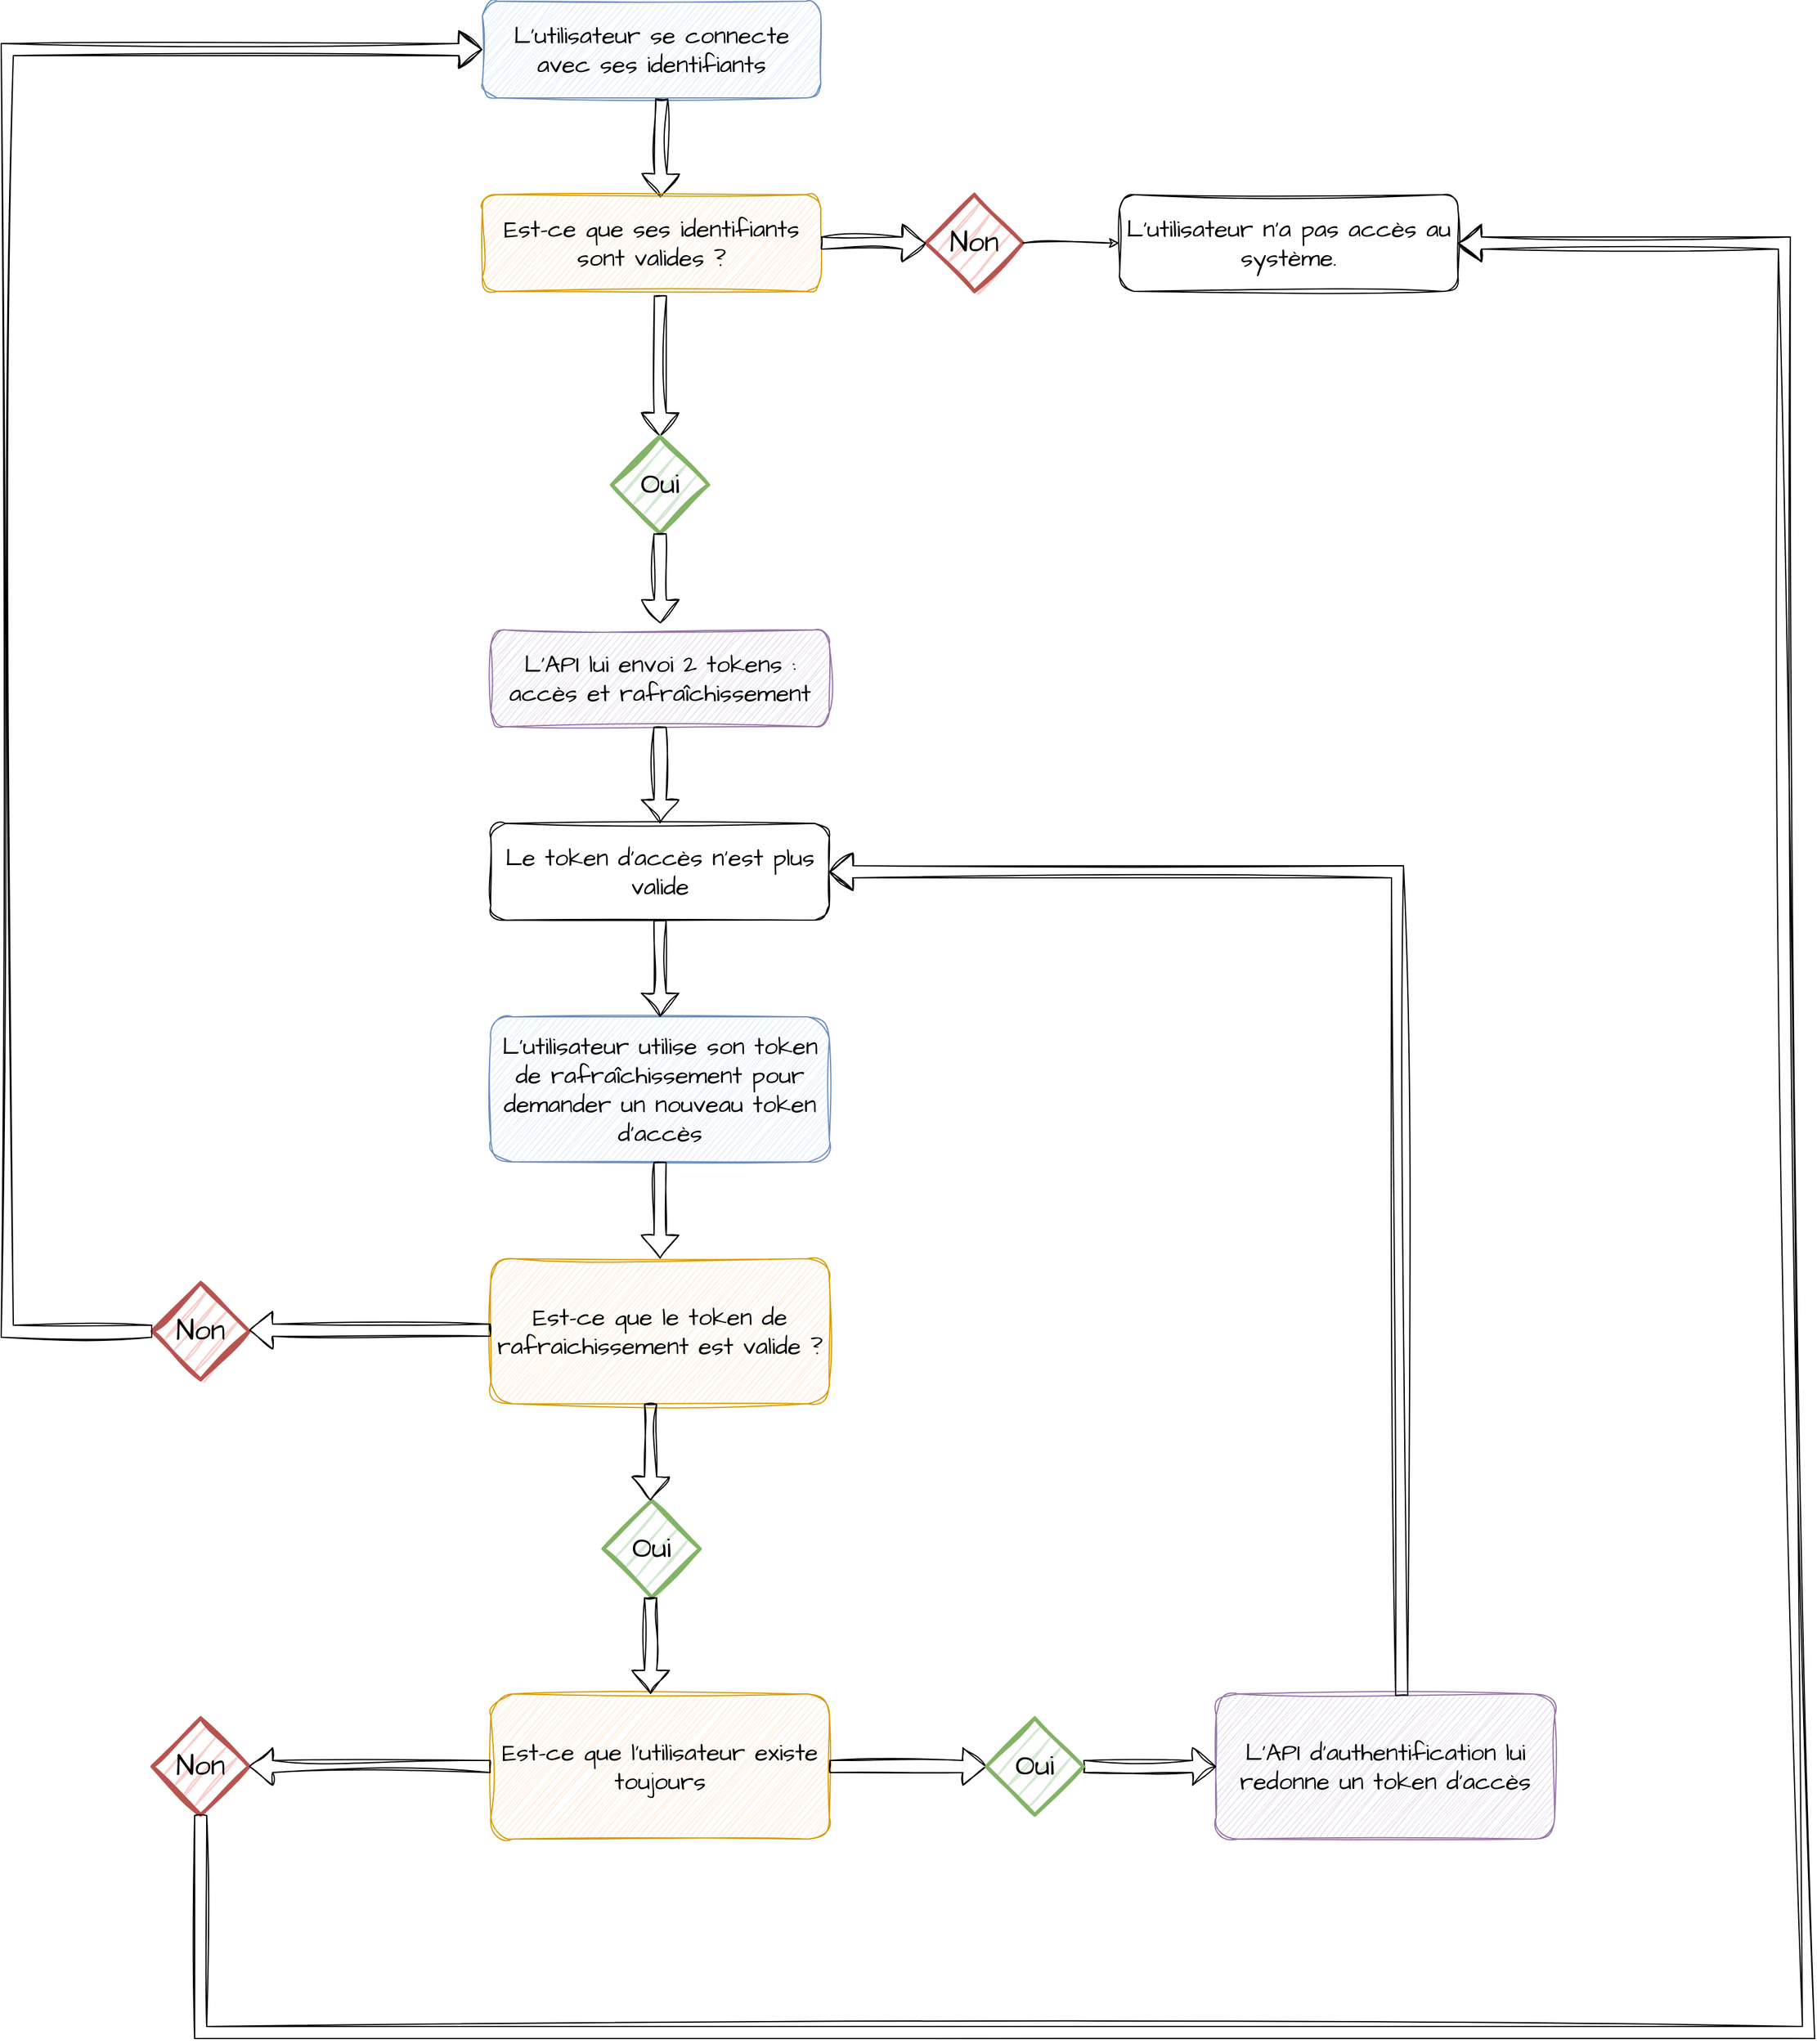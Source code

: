 <mxfile version="21.2.4" type="device">
  <diagram name="Page-1" id="b3_rmUjKcA8r_ARUdAtH">
    <mxGraphModel dx="4175" dy="2759" grid="1" gridSize="10" guides="1" tooltips="1" connect="1" arrows="1" fold="1" page="1" pageScale="1" pageWidth="827" pageHeight="1169" math="0" shadow="0">
      <root>
        <mxCell id="0" />
        <mxCell id="1" parent="0" />
        <mxCell id="243QyRulBXpM2tCjIqUp-84" value="&lt;div&gt;L&#39;utilisateur se connecte avec ses identifiants&lt;br&gt;&lt;/div&gt;" style="rounded=1;whiteSpace=wrap;html=1;hachureGap=4;fontFamily=Architects Daughter;fontSource=https%3A%2F%2Ffonts.googleapis.com%2Fcss%3Ffamily%3DArchitects%2BDaughter;fontSize=20;sketch=1;curveFitting=1;jiggle=2;fillColor=#dae8fc;strokeColor=#6c8ebf;" parent="1" vertex="1">
          <mxGeometry x="233" y="-360" width="280" height="80" as="geometry" />
        </mxCell>
        <mxCell id="243QyRulBXpM2tCjIqUp-85" value="Le token d&#39;accès n&#39;est plus valide" style="rounded=1;whiteSpace=wrap;html=1;hachureGap=4;fontFamily=Architects Daughter;fontSource=https%3A%2F%2Ffonts.googleapis.com%2Fcss%3Ffamily%3DArchitects%2BDaughter;fontSize=20;sketch=1;curveFitting=1;jiggle=2;" parent="1" vertex="1">
          <mxGeometry x="240" y="320" width="280" height="80" as="geometry" />
        </mxCell>
        <mxCell id="243QyRulBXpM2tCjIqUp-87" value="" style="endArrow=classic;html=1;rounded=1;hachureGap=4;fontFamily=Architects Daughter;fontSource=https%3A%2F%2Ffonts.googleapis.com%2Fcss%3Ffamily%3DArchitects%2BDaughter;fontSize=16;exitX=0.53;exitY=1.005;exitDx=0;exitDy=0;entryX=0.526;entryY=0.029;entryDx=0;entryDy=0;exitPerimeter=0;entryPerimeter=0;sketch=1;curveFitting=1;jiggle=2;shape=flexArrow;" parent="1" source="243QyRulBXpM2tCjIqUp-84" target="243QyRulBXpM2tCjIqUp-119" edge="1">
          <mxGeometry width="50" height="50" relative="1" as="geometry">
            <mxPoint x="640" y="430" as="sourcePoint" />
            <mxPoint x="380" y="-60" as="targetPoint" />
          </mxGeometry>
        </mxCell>
        <mxCell id="243QyRulBXpM2tCjIqUp-88" value="L&#39;utilisateur utilise son token de rafraîchissement pour demander un nouveau token d&#39;accès" style="rounded=1;whiteSpace=wrap;html=1;hachureGap=4;fontFamily=Architects Daughter;fontSource=https%3A%2F%2Ffonts.googleapis.com%2Fcss%3Ffamily%3DArchitects%2BDaughter;fontSize=20;sketch=1;curveFitting=1;jiggle=2;fillColor=#dae8fc;strokeColor=#6c8ebf;" parent="1" vertex="1">
          <mxGeometry x="240" y="480" width="280" height="120" as="geometry" />
        </mxCell>
        <mxCell id="243QyRulBXpM2tCjIqUp-89" value="" style="endArrow=classic;html=1;rounded=1;hachureGap=4;fontFamily=Architects Daughter;fontSource=https%3A%2F%2Ffonts.googleapis.com%2Fcss%3Ffamily%3DArchitects%2BDaughter;fontSize=16;exitX=0.5;exitY=1;exitDx=0;exitDy=0;exitPerimeter=0;entryX=0.5;entryY=0;entryDx=0;entryDy=0;sketch=1;curveFitting=1;jiggle=2;shape=flexArrow;" parent="1" source="243QyRulBXpM2tCjIqUp-85" target="243QyRulBXpM2tCjIqUp-88" edge="1">
          <mxGeometry width="50" height="50" relative="1" as="geometry">
            <mxPoint x="360" y="440" as="sourcePoint" />
            <mxPoint x="367" y="490" as="targetPoint" />
          </mxGeometry>
        </mxCell>
        <mxCell id="243QyRulBXpM2tCjIqUp-91" value="Est-ce que l&#39;utilisateur existe toujours" style="rounded=1;whiteSpace=wrap;html=1;hachureGap=4;fontFamily=Architects Daughter;fontSource=https%3A%2F%2Ffonts.googleapis.com%2Fcss%3Ffamily%3DArchitects%2BDaughter;fontSize=20;sketch=1;curveFitting=1;jiggle=2;fillColor=#ffe6cc;strokeColor=#d79b00;" parent="1" vertex="1">
          <mxGeometry x="240" y="1040" width="280" height="120" as="geometry" />
        </mxCell>
        <mxCell id="243QyRulBXpM2tCjIqUp-94" value="L&#39;API d&#39;authentification lui redonne un token d&#39;accès" style="rounded=1;whiteSpace=wrap;html=1;hachureGap=4;fontFamily=Architects Daughter;fontSource=https%3A%2F%2Ffonts.googleapis.com%2Fcss%3Ffamily%3DArchitects%2BDaughter;fontSize=20;sketch=1;curveFitting=1;jiggle=2;fillColor=#e1d5e7;strokeColor=#9673a6;" parent="1" vertex="1">
          <mxGeometry x="840" y="1040" width="280" height="120" as="geometry" />
        </mxCell>
        <mxCell id="243QyRulBXpM2tCjIqUp-95" value="" style="endArrow=classic;html=1;rounded=0;exitX=1;exitY=0.5;exitDx=0;exitDy=0;entryX=0;entryY=0.5;entryDx=0;entryDy=0;sketch=1;curveFitting=1;jiggle=2;shape=flexArrow;" parent="1" source="243QyRulBXpM2tCjIqUp-91" target="243QyRulBXpM2tCjIqUp-97" edge="1">
          <mxGeometry width="50" height="50" relative="1" as="geometry">
            <mxPoint x="640" y="750" as="sourcePoint" />
            <mxPoint x="580" y="860" as="targetPoint" />
          </mxGeometry>
        </mxCell>
        <mxCell id="243QyRulBXpM2tCjIqUp-99" value="" style="endArrow=classic;html=1;rounded=0;entryX=0;entryY=0.5;entryDx=0;entryDy=0;sketch=1;curveFitting=1;jiggle=2;shape=flexArrow;" parent="1" source="243QyRulBXpM2tCjIqUp-97" target="243QyRulBXpM2tCjIqUp-94" edge="1">
          <mxGeometry width="50" height="50" relative="1" as="geometry">
            <mxPoint x="680" y="860" as="sourcePoint" />
            <mxPoint x="1150" y="1030" as="targetPoint" />
          </mxGeometry>
        </mxCell>
        <mxCell id="243QyRulBXpM2tCjIqUp-100" value="&lt;font style=&quot;font-size: 24px;&quot; face=&quot;Architects daughter&quot;&gt;Non&lt;/font&gt;" style="rhombus;whiteSpace=wrap;html=1;strokeWidth=3;sketch=1;curveFitting=1;jiggle=2;fillColor=#f8cecc;strokeColor=#b85450;" parent="1" vertex="1">
          <mxGeometry x="-40" y="1060" width="80" height="80" as="geometry" />
        </mxCell>
        <mxCell id="243QyRulBXpM2tCjIqUp-97" value="&lt;font style=&quot;font-size: 24px;&quot; face=&quot;Architects daughter&quot;&gt;Oui&lt;/font&gt;" style="rhombus;whiteSpace=wrap;html=1;strokeWidth=3;sketch=1;curveFitting=1;jiggle=2;fillColor=#d5e8d4;strokeColor=#82b366;" parent="1" vertex="1">
          <mxGeometry x="650" y="1060" width="80" height="80" as="geometry" />
        </mxCell>
        <mxCell id="243QyRulBXpM2tCjIqUp-102" value="" style="endArrow=classic;html=1;rounded=0;exitX=0;exitY=0.5;exitDx=0;exitDy=0;entryX=1;entryY=0.5;entryDx=0;entryDy=0;sketch=1;curveFitting=1;jiggle=2;shape=flexArrow;" parent="1" source="243QyRulBXpM2tCjIqUp-91" target="243QyRulBXpM2tCjIqUp-100" edge="1">
          <mxGeometry width="50" height="50" relative="1" as="geometry">
            <mxPoint x="90" y="859.41" as="sourcePoint" />
            <mxPoint x="170" y="780" as="targetPoint" />
          </mxGeometry>
        </mxCell>
        <mxCell id="243QyRulBXpM2tCjIqUp-103" value="" style="endArrow=classic;html=1;rounded=0;exitX=0.548;exitY=0.014;exitDx=0;exitDy=0;exitPerimeter=0;entryX=1;entryY=0.5;entryDx=0;entryDy=0;sketch=1;curveFitting=1;jiggle=2;shape=flexArrow;" parent="1" source="243QyRulBXpM2tCjIqUp-94" target="243QyRulBXpM2tCjIqUp-85" edge="1">
          <mxGeometry width="50" height="50" relative="1" as="geometry">
            <mxPoint x="640" y="750" as="sourcePoint" />
            <mxPoint x="1010" y="110" as="targetPoint" />
            <Array as="points">
              <mxPoint x="990" y="360" />
            </Array>
          </mxGeometry>
        </mxCell>
        <mxCell id="243QyRulBXpM2tCjIqUp-104" value="Est-ce que le token de rafraichissement est valide ? " style="rounded=1;whiteSpace=wrap;html=1;hachureGap=4;fontFamily=Architects Daughter;fontSource=https%3A%2F%2Ffonts.googleapis.com%2Fcss%3Ffamily%3DArchitects%2BDaughter;fontSize=20;sketch=1;curveFitting=1;jiggle=2;fillColor=#ffe6cc;strokeColor=#d79b00;" parent="1" vertex="1">
          <mxGeometry x="240" y="680" width="280" height="120" as="geometry" />
        </mxCell>
        <mxCell id="243QyRulBXpM2tCjIqUp-107" value="&lt;font style=&quot;font-size: 24px;&quot; face=&quot;Architects daughter&quot;&gt;Non&lt;/font&gt;" style="rhombus;whiteSpace=wrap;html=1;strokeWidth=3;sketch=1;curveFitting=1;jiggle=2;fillColor=#f8cecc;strokeColor=#b85450;" parent="1" vertex="1">
          <mxGeometry x="-40" y="700" width="80" height="80" as="geometry" />
        </mxCell>
        <mxCell id="243QyRulBXpM2tCjIqUp-108" value="" style="endArrow=classic;html=1;rounded=0;exitX=0;exitY=0.5;exitDx=0;exitDy=0;entryX=1;entryY=0.5;entryDx=0;entryDy=0;sketch=1;curveFitting=1;jiggle=2;shape=flexArrow;" parent="1" edge="1">
          <mxGeometry width="50" height="50" relative="1" as="geometry">
            <mxPoint x="240" y="739.17" as="sourcePoint" />
            <mxPoint x="40" y="739.17" as="targetPoint" />
          </mxGeometry>
        </mxCell>
        <mxCell id="243QyRulBXpM2tCjIqUp-109" value="" style="endArrow=classic;html=1;rounded=0;entryX=0.5;entryY=0;entryDx=0;entryDy=0;exitX=0.5;exitY=1;exitDx=0;exitDy=0;sketch=1;curveFitting=1;jiggle=2;shape=flexArrow;" parent="1" source="243QyRulBXpM2tCjIqUp-88" target="243QyRulBXpM2tCjIqUp-104" edge="1">
          <mxGeometry width="50" height="50" relative="1" as="geometry">
            <mxPoint x="150" y="580" as="sourcePoint" />
            <mxPoint x="200" y="530" as="targetPoint" />
          </mxGeometry>
        </mxCell>
        <mxCell id="243QyRulBXpM2tCjIqUp-110" value="" style="endArrow=classic;html=1;rounded=0;entryX=0;entryY=0.5;entryDx=0;entryDy=0;exitX=0;exitY=0.5;exitDx=0;exitDy=0;sketch=1;curveFitting=1;jiggle=2;shape=flexArrow;" parent="1" source="243QyRulBXpM2tCjIqUp-107" target="243QyRulBXpM2tCjIqUp-84" edge="1">
          <mxGeometry width="50" height="50" relative="1" as="geometry">
            <mxPoint x="-200" y="740" as="sourcePoint" />
            <mxPoint x="-10" y="70" as="targetPoint" />
            <Array as="points">
              <mxPoint x="-160" y="740" />
              <mxPoint x="-160" y="-320" />
            </Array>
          </mxGeometry>
        </mxCell>
        <mxCell id="243QyRulBXpM2tCjIqUp-112" value="&lt;font style=&quot;font-size: 24px;&quot; face=&quot;Architects daughter&quot;&gt;Oui&lt;/font&gt;" style="rhombus;whiteSpace=wrap;html=1;strokeWidth=3;sketch=1;curveFitting=1;jiggle=2;fillColor=#d5e8d4;strokeColor=#82b366;" parent="1" vertex="1">
          <mxGeometry x="333" y="880" width="80" height="80" as="geometry" />
        </mxCell>
        <mxCell id="243QyRulBXpM2tCjIqUp-113" value="" style="endArrow=classic;html=1;rounded=0;entryX=0.5;entryY=0;entryDx=0;entryDy=0;exitX=0.5;exitY=1;exitDx=0;exitDy=0;sketch=1;curveFitting=1;jiggle=2;shape=flexArrow;" parent="1" edge="1">
          <mxGeometry width="50" height="50" relative="1" as="geometry">
            <mxPoint x="372.17" y="800" as="sourcePoint" />
            <mxPoint x="372.17" y="880" as="targetPoint" />
          </mxGeometry>
        </mxCell>
        <mxCell id="243QyRulBXpM2tCjIqUp-114" value="" style="endArrow=classic;html=1;rounded=0;entryX=0.5;entryY=0;entryDx=0;entryDy=0;exitX=0.5;exitY=1;exitDx=0;exitDy=0;sketch=1;curveFitting=1;jiggle=2;shape=flexArrow;" parent="1" edge="1">
          <mxGeometry width="50" height="50" relative="1" as="geometry">
            <mxPoint x="372.17" y="960" as="sourcePoint" />
            <mxPoint x="372.17" y="1040" as="targetPoint" />
          </mxGeometry>
        </mxCell>
        <mxCell id="243QyRulBXpM2tCjIqUp-115" value="L&#39;utilisateur n&#39;a pas accès au système." style="rounded=1;whiteSpace=wrap;html=1;hachureGap=4;fontFamily=Architects Daughter;fontSource=https%3A%2F%2Ffonts.googleapis.com%2Fcss%3Ffamily%3DArchitects%2BDaughter;fontSize=20;sketch=1;curveFitting=1;jiggle=2;" parent="1" vertex="1">
          <mxGeometry x="760" y="-200" width="280" height="80" as="geometry" />
        </mxCell>
        <mxCell id="243QyRulBXpM2tCjIqUp-118" value="&lt;div&gt;L&#39;API lui envoi 2 tokens :&lt;/div&gt;&lt;div&gt;accès et rafraîchissement&lt;/div&gt;" style="rounded=1;whiteSpace=wrap;html=1;hachureGap=4;fontFamily=Architects Daughter;fontSource=https%3A%2F%2Ffonts.googleapis.com%2Fcss%3Ffamily%3DArchitects%2BDaughter;fontSize=20;sketch=1;curveFitting=1;jiggle=2;fillColor=#e1d5e7;strokeColor=#9673a6;" parent="1" vertex="1">
          <mxGeometry x="240" y="160" width="280" height="80" as="geometry" />
        </mxCell>
        <mxCell id="243QyRulBXpM2tCjIqUp-119" value="Est-ce que ses identifiants sont valides ? " style="rounded=1;whiteSpace=wrap;html=1;hachureGap=4;fontFamily=Architects Daughter;fontSource=https%3A%2F%2Ffonts.googleapis.com%2Fcss%3Ffamily%3DArchitects%2BDaughter;fontSize=20;sketch=1;curveFitting=1;jiggle=2;fillColor=#ffe6cc;strokeColor=#d79b00;" parent="1" vertex="1">
          <mxGeometry x="233" y="-200" width="280" height="80" as="geometry" />
        </mxCell>
        <mxCell id="243QyRulBXpM2tCjIqUp-120" value="&lt;font style=&quot;font-size: 24px;&quot; face=&quot;Architects daughter&quot;&gt;Non&lt;/font&gt;" style="rhombus;whiteSpace=wrap;html=1;strokeWidth=3;sketch=1;curveFitting=1;jiggle=2;fillColor=#f8cecc;strokeColor=#b85450;" parent="1" vertex="1">
          <mxGeometry x="600" y="-200" width="80" height="80" as="geometry" />
        </mxCell>
        <mxCell id="243QyRulBXpM2tCjIqUp-121" value="" style="endArrow=classic;html=1;rounded=1;hachureGap=4;fontFamily=Architects Daughter;fontSource=https%3A%2F%2Ffonts.googleapis.com%2Fcss%3Ffamily%3DArchitects%2BDaughter;fontSize=16;exitX=1;exitY=0.5;exitDx=0;exitDy=0;entryX=0;entryY=0.5;entryDx=0;entryDy=0;sketch=1;curveFitting=1;jiggle=2;shape=flexArrow;" parent="1" source="243QyRulBXpM2tCjIqUp-119" target="243QyRulBXpM2tCjIqUp-120" edge="1">
          <mxGeometry width="50" height="50" relative="1" as="geometry">
            <mxPoint x="640" y="-30" as="sourcePoint" />
            <mxPoint x="640" y="130" as="targetPoint" />
          </mxGeometry>
        </mxCell>
        <mxCell id="243QyRulBXpM2tCjIqUp-123" value="" style="endArrow=classic;html=1;rounded=1;hachureGap=4;fontFamily=Architects Daughter;fontSource=https%3A%2F%2Ffonts.googleapis.com%2Fcss%3Ffamily%3DArchitects%2BDaughter;fontSize=16;exitX=1;exitY=0.5;exitDx=0;exitDy=0;entryX=0;entryY=0.5;entryDx=0;entryDy=0;sketch=1;curveFitting=1;jiggle=2;" parent="1" source="243QyRulBXpM2tCjIqUp-120" target="243QyRulBXpM2tCjIqUp-115" edge="1">
          <mxGeometry width="50" height="50" relative="1" as="geometry">
            <mxPoint x="730" y="-60.83" as="sourcePoint" />
            <mxPoint x="830" y="-61" as="targetPoint" />
          </mxGeometry>
        </mxCell>
        <mxCell id="243QyRulBXpM2tCjIqUp-124" value="" style="endArrow=classic;html=1;rounded=0;exitX=0.526;exitY=1.04;exitDx=0;exitDy=0;entryX=0.5;entryY=0;entryDx=0;entryDy=0;exitPerimeter=0;sketch=1;curveFitting=1;jiggle=2;shape=flexArrow;" parent="1" source="243QyRulBXpM2tCjIqUp-119" target="243QyRulBXpM2tCjIqUp-128" edge="1">
          <mxGeometry width="50" height="50" relative="1" as="geometry">
            <mxPoint x="372.17" y="20" as="sourcePoint" />
            <mxPoint x="370" as="targetPoint" />
          </mxGeometry>
        </mxCell>
        <mxCell id="243QyRulBXpM2tCjIqUp-128" value="&lt;font style=&quot;font-size: 24px;&quot; face=&quot;Architects daughter&quot;&gt;Oui&lt;/font&gt;" style="rhombus;whiteSpace=wrap;html=1;strokeWidth=3;sketch=1;curveFitting=1;jiggle=2;fillColor=#d5e8d4;strokeColor=#82b366;" parent="1" vertex="1">
          <mxGeometry x="340" width="80" height="80" as="geometry" />
        </mxCell>
        <mxCell id="243QyRulBXpM2tCjIqUp-129" value="" style="endArrow=classic;html=1;rounded=0;exitX=0.5;exitY=1;exitDx=0;exitDy=0;entryX=0.501;entryY=-0.067;entryDx=0;entryDy=0;entryPerimeter=0;sketch=1;curveFitting=1;jiggle=2;shape=flexArrow;" parent="1" source="243QyRulBXpM2tCjIqUp-128" target="243QyRulBXpM2tCjIqUp-118" edge="1">
          <mxGeometry width="50" height="50" relative="1" as="geometry">
            <mxPoint x="372.41" y="90" as="sourcePoint" />
            <mxPoint x="370" y="160" as="targetPoint" />
          </mxGeometry>
        </mxCell>
        <mxCell id="243QyRulBXpM2tCjIqUp-131" value="" style="endArrow=classic;html=1;rounded=0;entryX=0.5;entryY=0;entryDx=0;entryDy=0;sketch=1;curveFitting=1;jiggle=2;shape=flexArrow;" parent="1" source="243QyRulBXpM2tCjIqUp-118" target="243QyRulBXpM2tCjIqUp-85" edge="1">
          <mxGeometry width="50" height="50" relative="1" as="geometry">
            <mxPoint x="372.41" y="250" as="sourcePoint" />
            <mxPoint x="372.41" y="330" as="targetPoint" />
          </mxGeometry>
        </mxCell>
        <mxCell id="243QyRulBXpM2tCjIqUp-132" value="" style="endArrow=classic;html=1;rounded=0;exitX=0;exitY=0.5;exitDx=0;exitDy=0;sketch=1;curveFitting=1;jiggle=2;shape=flexArrow;" parent="1" edge="1">
          <mxGeometry width="50" height="50" relative="1" as="geometry">
            <mxPoint y="1140" as="sourcePoint" />
            <mxPoint x="1040" y="-160" as="targetPoint" />
            <Array as="points">
              <mxPoint y="1320" />
              <mxPoint x="1330" y="1320" />
              <mxPoint x="1310" y="-160" />
            </Array>
          </mxGeometry>
        </mxCell>
      </root>
    </mxGraphModel>
  </diagram>
</mxfile>
